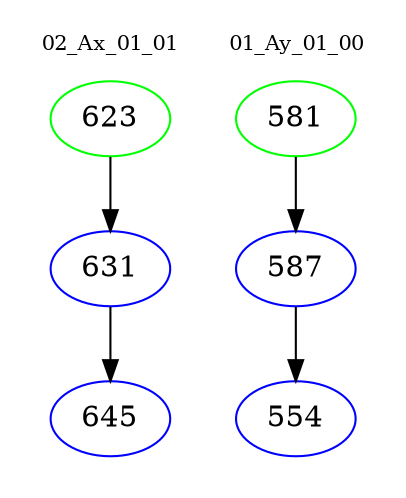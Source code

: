 digraph{
subgraph cluster_0 {
color = white
label = "02_Ax_01_01";
fontsize=10;
T0_623 [label="623", color="green"]
T0_623 -> T0_631 [color="black"]
T0_631 [label="631", color="blue"]
T0_631 -> T0_645 [color="black"]
T0_645 [label="645", color="blue"]
}
subgraph cluster_1 {
color = white
label = "01_Ay_01_00";
fontsize=10;
T1_581 [label="581", color="green"]
T1_581 -> T1_587 [color="black"]
T1_587 [label="587", color="blue"]
T1_587 -> T1_554 [color="black"]
T1_554 [label="554", color="blue"]
}
}
